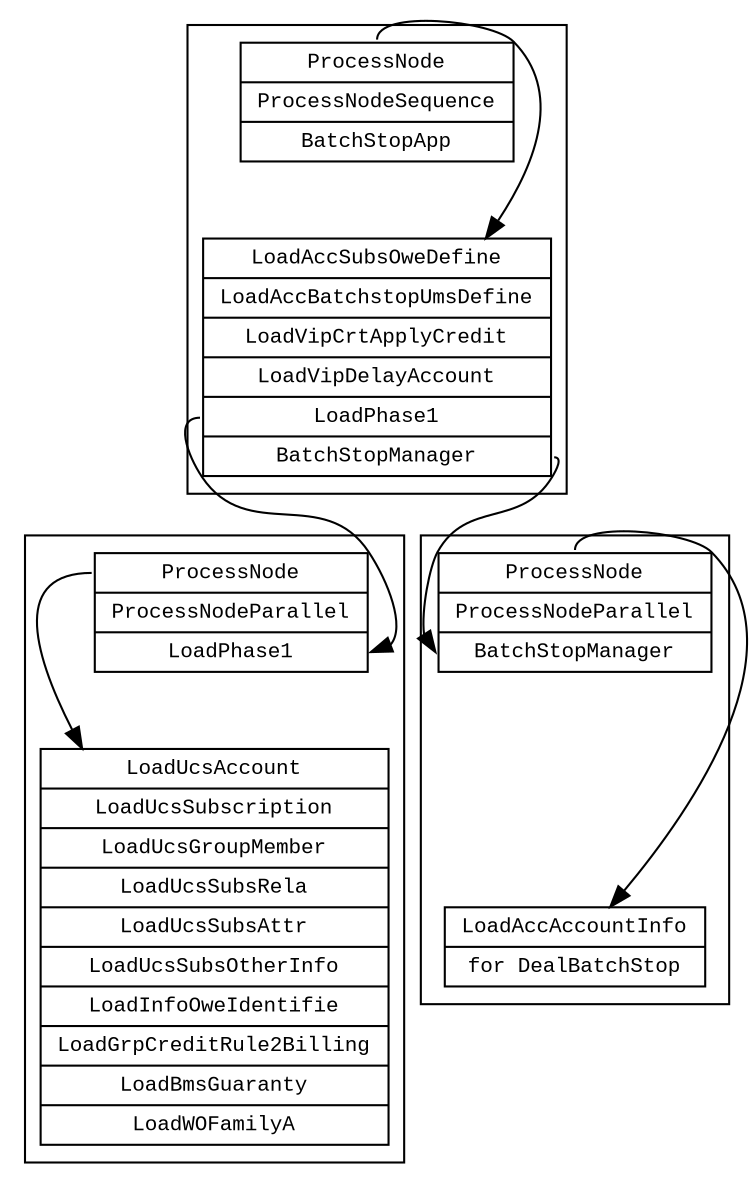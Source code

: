 digraph G {
    rankdir = TB;//BT,TB,LR
    fontname = "Courier New"
    fontsize = 8
    node [ fontname = "Courier New", fontsize = 10, shape = "record" ];
    edge [ fontname = "Courier New", fontsize = 10 ];

    subgraph cluster_1 {
      nodeA1 [ label = "{<f0> ProcessNode|
                        <f1> ProcessNodeSequence|
                        <f2> BatchStopApp}" ];
      nodeA2 [ label = "{<f0> LoadAccSubsOweDefine|
                      <f1> LoadAccBatchstopUmsDefine|
                      <f2> LoadVipCrtApplyCredit|
                      <f3> LoadVipDelayAccount|
                      <f4> LoadPhase1|
                      <f5> BatchStopManager
                      }" ];
      nodeA1:<f0> -> nodeA2;
    };

    subgraph cluster_2 {
      nodeB1[ label = "{<f0> ProcessNode|
                      <f1> ProcessNodeParallel|
                      <f2> LoadPhase1
                      }" ];
      nodeB2[ label = "{<f0> LoadUcsAccount|
                      <f1> LoadUcsSubscription|
                      <f2> LoadUcsGroupMember|
                      <f3> LoadUcsSubsRela|
                      <f4> LoadUcsSubsAttr|
                      <f5> LoadUcsSubsOtherInfo|
                      <f6> LoadInfoOweIdentifie|
                      <f7> LoadGrpCreditRule2Billing|
                      <f8> LoadBmsGuaranty|
                      <f9> LoadWOFamilyA
                      }" ];
      nodeB1:<f0> -> nodeB2;
    };

    subgraph cluster_3 {
      nodeC1[ label = "{<f0> ProcessNode|
                      <f1> ProcessNodeParallel|
                      <f2> BatchStopManager
                      }" ];
      nodeC2[ label = "{<f0> LoadAccAccountInfo|
                      <f1> for DealBatchStop
                      }" ];
      nodeC1:<f0> -> nodeC2;
    }

	nodeA2:f4 -> nodeB1:<f2>;
	nodeA2:<f5> -> nodeC1:<f2>;
}